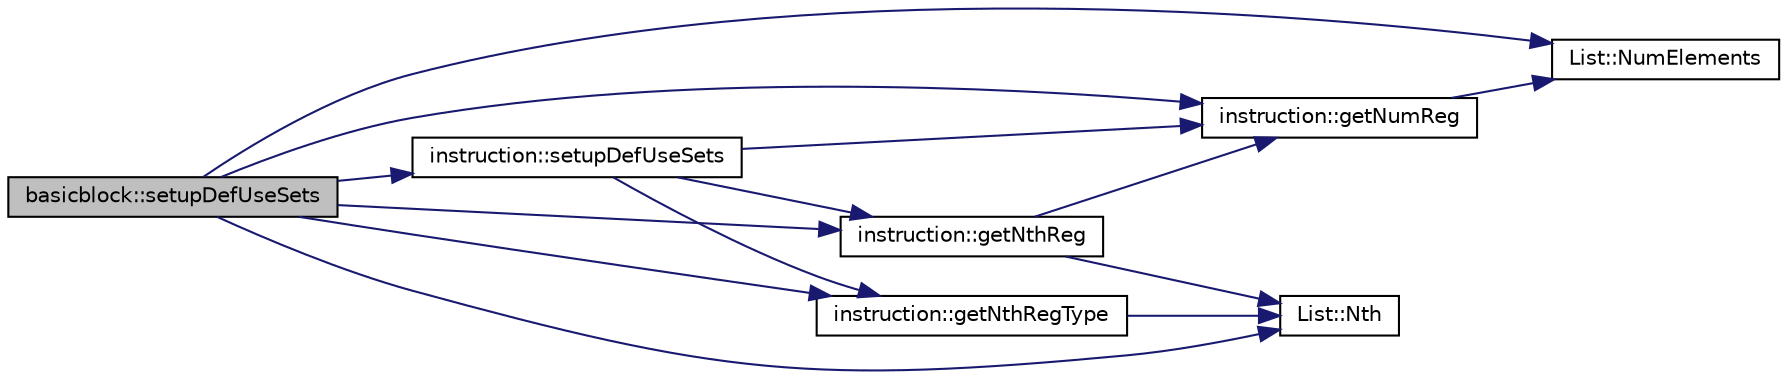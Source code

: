 digraph G
{
  edge [fontname="Helvetica",fontsize="10",labelfontname="Helvetica",labelfontsize="10"];
  node [fontname="Helvetica",fontsize="10",shape=record];
  rankdir=LR;
  Node1 [label="basicblock::setupDefUseSets",height=0.2,width=0.4,color="black", fillcolor="grey75", style="filled" fontcolor="black"];
  Node1 -> Node2 [color="midnightblue",fontsize="10",style="solid",fontname="Helvetica"];
  Node2 [label="instruction::getNthReg",height=0.2,width=0.4,color="black", fillcolor="white", style="filled",URL="$classinstruction.html#a54412da0ee022e05101d4fb92ee879b9"];
  Node2 -> Node3 [color="midnightblue",fontsize="10",style="solid",fontname="Helvetica"];
  Node3 [label="instruction::getNumReg",height=0.2,width=0.4,color="black", fillcolor="white", style="filled",URL="$classinstruction.html#af64e1265e882da7e152bd47cb7794c3b"];
  Node3 -> Node4 [color="midnightblue",fontsize="10",style="solid",fontname="Helvetica"];
  Node4 [label="List::NumElements",height=0.2,width=0.4,color="black", fillcolor="white", style="filled",URL="$classList.html#ac2e9d50f703b01bf643fa6ce50837c26"];
  Node2 -> Node5 [color="midnightblue",fontsize="10",style="solid",fontname="Helvetica"];
  Node5 [label="List::Nth",height=0.2,width=0.4,color="black", fillcolor="white", style="filled",URL="$classList.html#a5eb964816de33c85e1d46658ddf8c6c4"];
  Node1 -> Node6 [color="midnightblue",fontsize="10",style="solid",fontname="Helvetica"];
  Node6 [label="instruction::getNthRegType",height=0.2,width=0.4,color="black", fillcolor="white", style="filled",URL="$classinstruction.html#a9701f53aafaf1b2298378665059cef33"];
  Node6 -> Node5 [color="midnightblue",fontsize="10",style="solid",fontname="Helvetica"];
  Node1 -> Node3 [color="midnightblue",fontsize="10",style="solid",fontname="Helvetica"];
  Node1 -> Node5 [color="midnightblue",fontsize="10",style="solid",fontname="Helvetica"];
  Node1 -> Node4 [color="midnightblue",fontsize="10",style="solid",fontname="Helvetica"];
  Node1 -> Node7 [color="midnightblue",fontsize="10",style="solid",fontname="Helvetica"];
  Node7 [label="instruction::setupDefUseSets",height=0.2,width=0.4,color="black", fillcolor="white", style="filled",URL="$classinstruction.html#ad8aba4b11bc32a8e52866c79c8dc47e6"];
  Node7 -> Node2 [color="midnightblue",fontsize="10",style="solid",fontname="Helvetica"];
  Node7 -> Node6 [color="midnightblue",fontsize="10",style="solid",fontname="Helvetica"];
  Node7 -> Node3 [color="midnightblue",fontsize="10",style="solid",fontname="Helvetica"];
}
